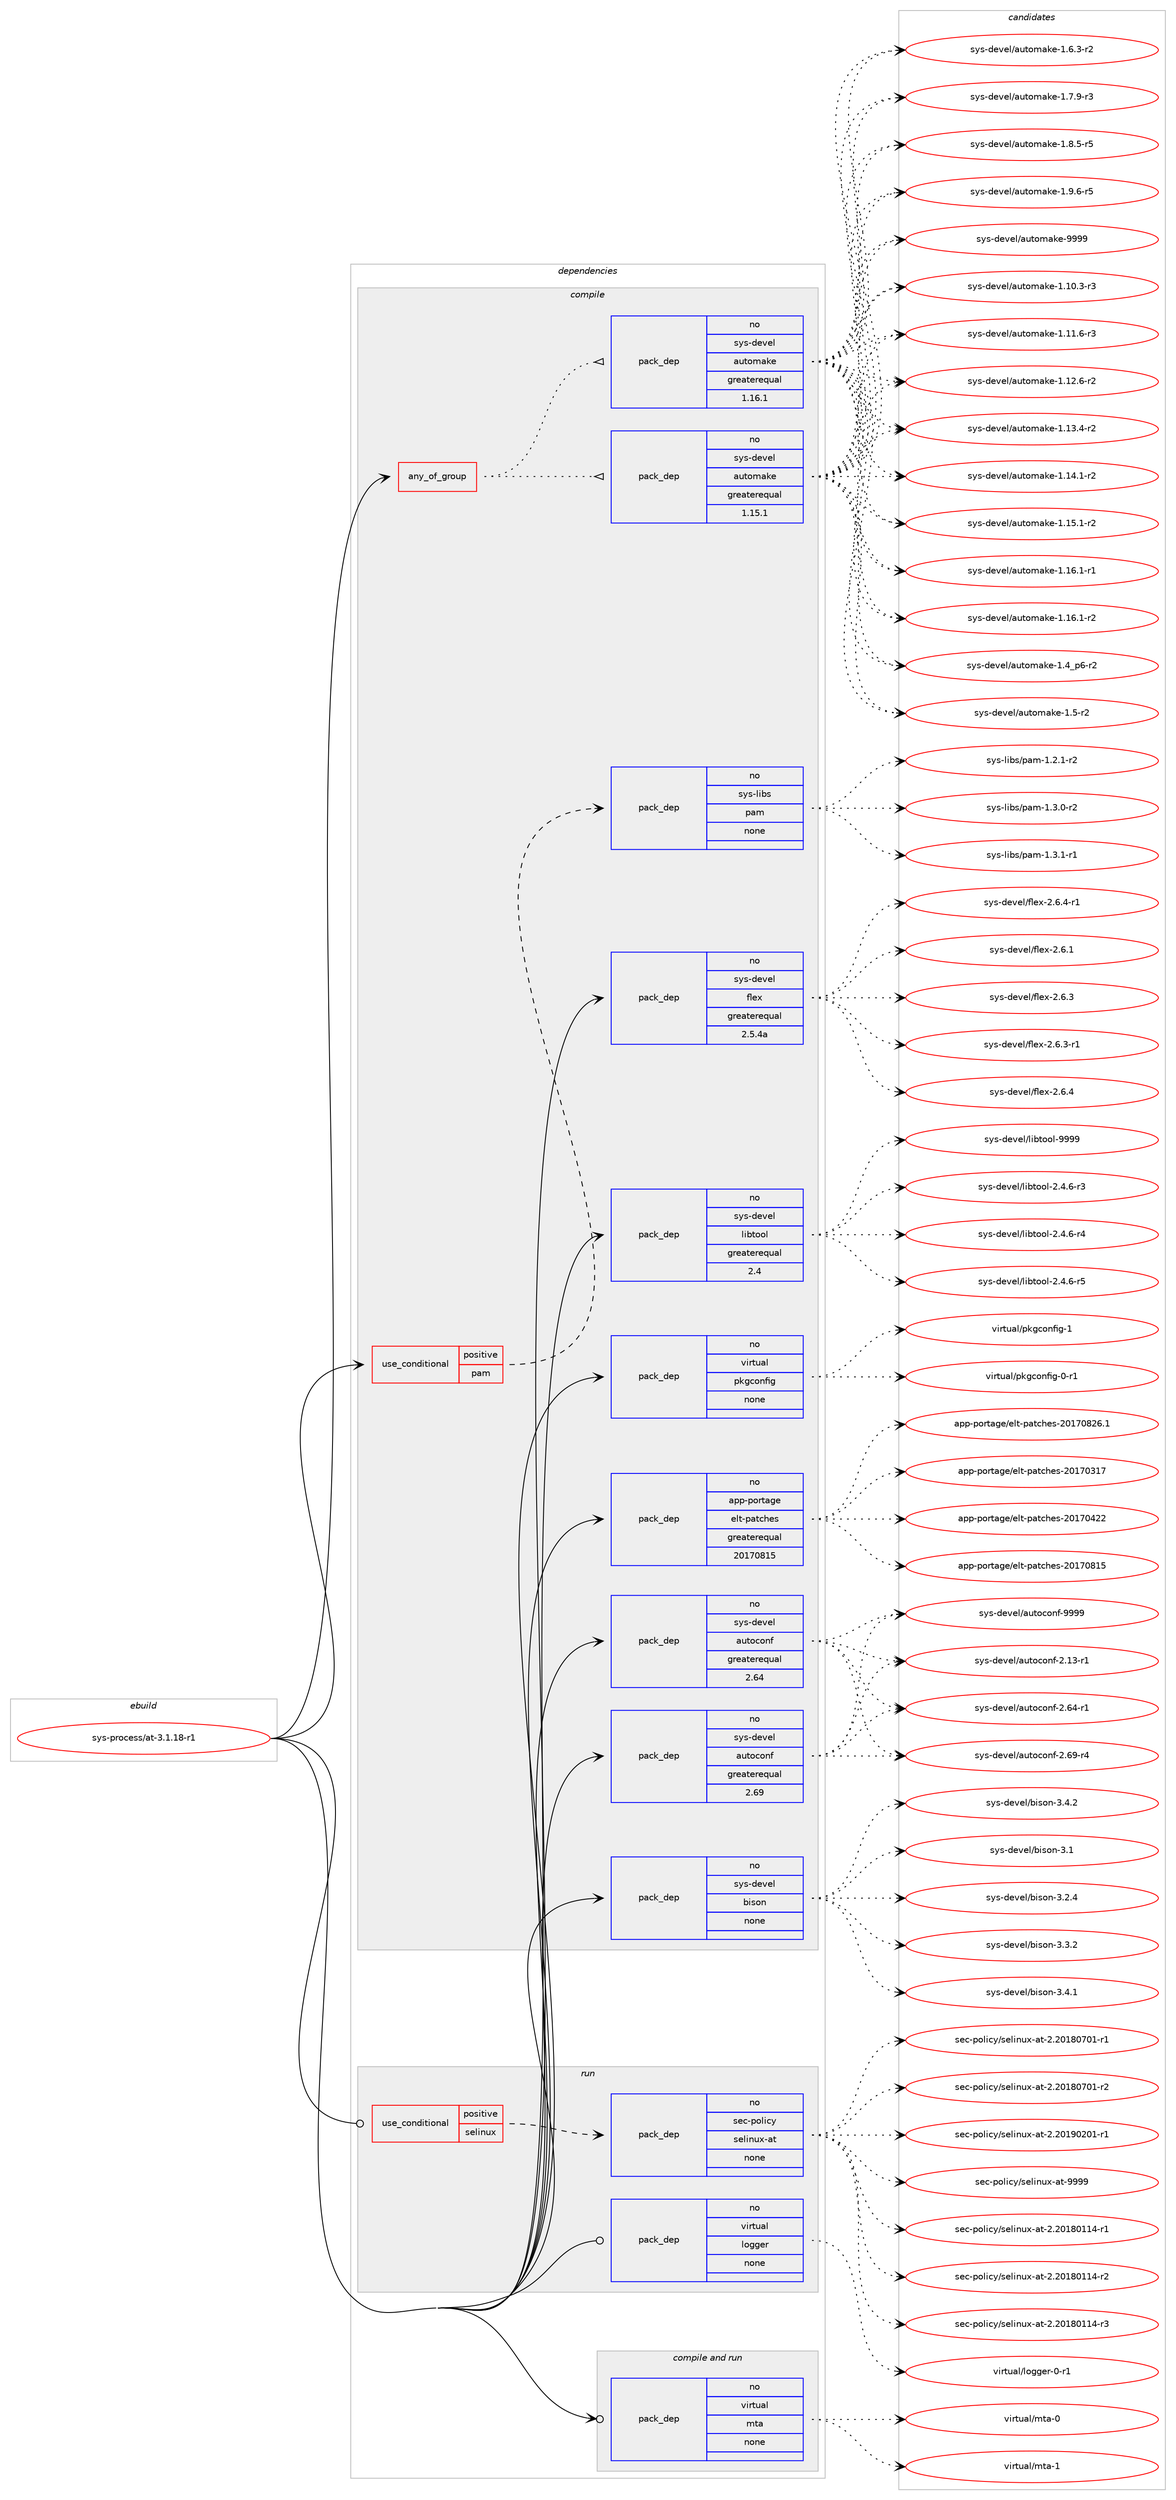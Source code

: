 digraph prolog {

# *************
# Graph options
# *************

newrank=true;
concentrate=true;
compound=true;
graph [rankdir=LR,fontname=Helvetica,fontsize=10,ranksep=1.5];#, ranksep=2.5, nodesep=0.2];
edge  [arrowhead=vee];
node  [fontname=Helvetica,fontsize=10];

# **********
# The ebuild
# **********

subgraph cluster_leftcol {
color=gray;
rank=same;
label=<<i>ebuild</i>>;
id [label="sys-process/at-3.1.18-r1", color=red, width=4, href="../sys-process/at-3.1.18-r1.svg"];
}

# ****************
# The dependencies
# ****************

subgraph cluster_midcol {
color=gray;
label=<<i>dependencies</i>>;
subgraph cluster_compile {
fillcolor="#eeeeee";
style=filled;
label=<<i>compile</i>>;
subgraph any15263 {
dependency899359 [label=<<TABLE BORDER="0" CELLBORDER="1" CELLSPACING="0" CELLPADDING="4"><TR><TD CELLPADDING="10">any_of_group</TD></TR></TABLE>>, shape=none, color=red];subgraph pack667365 {
dependency899360 [label=<<TABLE BORDER="0" CELLBORDER="1" CELLSPACING="0" CELLPADDING="4" WIDTH="220"><TR><TD ROWSPAN="6" CELLPADDING="30">pack_dep</TD></TR><TR><TD WIDTH="110">no</TD></TR><TR><TD>sys-devel</TD></TR><TR><TD>automake</TD></TR><TR><TD>greaterequal</TD></TR><TR><TD>1.16.1</TD></TR></TABLE>>, shape=none, color=blue];
}
dependency899359:e -> dependency899360:w [weight=20,style="dotted",arrowhead="oinv"];
subgraph pack667366 {
dependency899361 [label=<<TABLE BORDER="0" CELLBORDER="1" CELLSPACING="0" CELLPADDING="4" WIDTH="220"><TR><TD ROWSPAN="6" CELLPADDING="30">pack_dep</TD></TR><TR><TD WIDTH="110">no</TD></TR><TR><TD>sys-devel</TD></TR><TR><TD>automake</TD></TR><TR><TD>greaterequal</TD></TR><TR><TD>1.15.1</TD></TR></TABLE>>, shape=none, color=blue];
}
dependency899359:e -> dependency899361:w [weight=20,style="dotted",arrowhead="oinv"];
}
id:e -> dependency899359:w [weight=20,style="solid",arrowhead="vee"];
subgraph cond216167 {
dependency899362 [label=<<TABLE BORDER="0" CELLBORDER="1" CELLSPACING="0" CELLPADDING="4"><TR><TD ROWSPAN="3" CELLPADDING="10">use_conditional</TD></TR><TR><TD>positive</TD></TR><TR><TD>pam</TD></TR></TABLE>>, shape=none, color=red];
subgraph pack667367 {
dependency899363 [label=<<TABLE BORDER="0" CELLBORDER="1" CELLSPACING="0" CELLPADDING="4" WIDTH="220"><TR><TD ROWSPAN="6" CELLPADDING="30">pack_dep</TD></TR><TR><TD WIDTH="110">no</TD></TR><TR><TD>sys-libs</TD></TR><TR><TD>pam</TD></TR><TR><TD>none</TD></TR><TR><TD></TD></TR></TABLE>>, shape=none, color=blue];
}
dependency899362:e -> dependency899363:w [weight=20,style="dashed",arrowhead="vee"];
}
id:e -> dependency899362:w [weight=20,style="solid",arrowhead="vee"];
subgraph pack667368 {
dependency899364 [label=<<TABLE BORDER="0" CELLBORDER="1" CELLSPACING="0" CELLPADDING="4" WIDTH="220"><TR><TD ROWSPAN="6" CELLPADDING="30">pack_dep</TD></TR><TR><TD WIDTH="110">no</TD></TR><TR><TD>app-portage</TD></TR><TR><TD>elt-patches</TD></TR><TR><TD>greaterequal</TD></TR><TR><TD>20170815</TD></TR></TABLE>>, shape=none, color=blue];
}
id:e -> dependency899364:w [weight=20,style="solid",arrowhead="vee"];
subgraph pack667369 {
dependency899365 [label=<<TABLE BORDER="0" CELLBORDER="1" CELLSPACING="0" CELLPADDING="4" WIDTH="220"><TR><TD ROWSPAN="6" CELLPADDING="30">pack_dep</TD></TR><TR><TD WIDTH="110">no</TD></TR><TR><TD>sys-devel</TD></TR><TR><TD>autoconf</TD></TR><TR><TD>greaterequal</TD></TR><TR><TD>2.64</TD></TR></TABLE>>, shape=none, color=blue];
}
id:e -> dependency899365:w [weight=20,style="solid",arrowhead="vee"];
subgraph pack667370 {
dependency899366 [label=<<TABLE BORDER="0" CELLBORDER="1" CELLSPACING="0" CELLPADDING="4" WIDTH="220"><TR><TD ROWSPAN="6" CELLPADDING="30">pack_dep</TD></TR><TR><TD WIDTH="110">no</TD></TR><TR><TD>sys-devel</TD></TR><TR><TD>autoconf</TD></TR><TR><TD>greaterequal</TD></TR><TR><TD>2.69</TD></TR></TABLE>>, shape=none, color=blue];
}
id:e -> dependency899366:w [weight=20,style="solid",arrowhead="vee"];
subgraph pack667371 {
dependency899367 [label=<<TABLE BORDER="0" CELLBORDER="1" CELLSPACING="0" CELLPADDING="4" WIDTH="220"><TR><TD ROWSPAN="6" CELLPADDING="30">pack_dep</TD></TR><TR><TD WIDTH="110">no</TD></TR><TR><TD>sys-devel</TD></TR><TR><TD>bison</TD></TR><TR><TD>none</TD></TR><TR><TD></TD></TR></TABLE>>, shape=none, color=blue];
}
id:e -> dependency899367:w [weight=20,style="solid",arrowhead="vee"];
subgraph pack667372 {
dependency899368 [label=<<TABLE BORDER="0" CELLBORDER="1" CELLSPACING="0" CELLPADDING="4" WIDTH="220"><TR><TD ROWSPAN="6" CELLPADDING="30">pack_dep</TD></TR><TR><TD WIDTH="110">no</TD></TR><TR><TD>sys-devel</TD></TR><TR><TD>flex</TD></TR><TR><TD>greaterequal</TD></TR><TR><TD>2.5.4a</TD></TR></TABLE>>, shape=none, color=blue];
}
id:e -> dependency899368:w [weight=20,style="solid",arrowhead="vee"];
subgraph pack667373 {
dependency899369 [label=<<TABLE BORDER="0" CELLBORDER="1" CELLSPACING="0" CELLPADDING="4" WIDTH="220"><TR><TD ROWSPAN="6" CELLPADDING="30">pack_dep</TD></TR><TR><TD WIDTH="110">no</TD></TR><TR><TD>sys-devel</TD></TR><TR><TD>libtool</TD></TR><TR><TD>greaterequal</TD></TR><TR><TD>2.4</TD></TR></TABLE>>, shape=none, color=blue];
}
id:e -> dependency899369:w [weight=20,style="solid",arrowhead="vee"];
subgraph pack667374 {
dependency899370 [label=<<TABLE BORDER="0" CELLBORDER="1" CELLSPACING="0" CELLPADDING="4" WIDTH="220"><TR><TD ROWSPAN="6" CELLPADDING="30">pack_dep</TD></TR><TR><TD WIDTH="110">no</TD></TR><TR><TD>virtual</TD></TR><TR><TD>pkgconfig</TD></TR><TR><TD>none</TD></TR><TR><TD></TD></TR></TABLE>>, shape=none, color=blue];
}
id:e -> dependency899370:w [weight=20,style="solid",arrowhead="vee"];
}
subgraph cluster_compileandrun {
fillcolor="#eeeeee";
style=filled;
label=<<i>compile and run</i>>;
subgraph pack667375 {
dependency899371 [label=<<TABLE BORDER="0" CELLBORDER="1" CELLSPACING="0" CELLPADDING="4" WIDTH="220"><TR><TD ROWSPAN="6" CELLPADDING="30">pack_dep</TD></TR><TR><TD WIDTH="110">no</TD></TR><TR><TD>virtual</TD></TR><TR><TD>mta</TD></TR><TR><TD>none</TD></TR><TR><TD></TD></TR></TABLE>>, shape=none, color=blue];
}
id:e -> dependency899371:w [weight=20,style="solid",arrowhead="odotvee"];
}
subgraph cluster_run {
fillcolor="#eeeeee";
style=filled;
label=<<i>run</i>>;
subgraph cond216168 {
dependency899372 [label=<<TABLE BORDER="0" CELLBORDER="1" CELLSPACING="0" CELLPADDING="4"><TR><TD ROWSPAN="3" CELLPADDING="10">use_conditional</TD></TR><TR><TD>positive</TD></TR><TR><TD>selinux</TD></TR></TABLE>>, shape=none, color=red];
subgraph pack667376 {
dependency899373 [label=<<TABLE BORDER="0" CELLBORDER="1" CELLSPACING="0" CELLPADDING="4" WIDTH="220"><TR><TD ROWSPAN="6" CELLPADDING="30">pack_dep</TD></TR><TR><TD WIDTH="110">no</TD></TR><TR><TD>sec-policy</TD></TR><TR><TD>selinux-at</TD></TR><TR><TD>none</TD></TR><TR><TD></TD></TR></TABLE>>, shape=none, color=blue];
}
dependency899372:e -> dependency899373:w [weight=20,style="dashed",arrowhead="vee"];
}
id:e -> dependency899372:w [weight=20,style="solid",arrowhead="odot"];
subgraph pack667377 {
dependency899374 [label=<<TABLE BORDER="0" CELLBORDER="1" CELLSPACING="0" CELLPADDING="4" WIDTH="220"><TR><TD ROWSPAN="6" CELLPADDING="30">pack_dep</TD></TR><TR><TD WIDTH="110">no</TD></TR><TR><TD>virtual</TD></TR><TR><TD>logger</TD></TR><TR><TD>none</TD></TR><TR><TD></TD></TR></TABLE>>, shape=none, color=blue];
}
id:e -> dependency899374:w [weight=20,style="solid",arrowhead="odot"];
}
}

# **************
# The candidates
# **************

subgraph cluster_choices {
rank=same;
color=gray;
label=<<i>candidates</i>>;

subgraph choice667365 {
color=black;
nodesep=1;
choice11512111545100101118101108479711711611110997107101454946494846514511451 [label="sys-devel/automake-1.10.3-r3", color=red, width=4,href="../sys-devel/automake-1.10.3-r3.svg"];
choice11512111545100101118101108479711711611110997107101454946494946544511451 [label="sys-devel/automake-1.11.6-r3", color=red, width=4,href="../sys-devel/automake-1.11.6-r3.svg"];
choice11512111545100101118101108479711711611110997107101454946495046544511450 [label="sys-devel/automake-1.12.6-r2", color=red, width=4,href="../sys-devel/automake-1.12.6-r2.svg"];
choice11512111545100101118101108479711711611110997107101454946495146524511450 [label="sys-devel/automake-1.13.4-r2", color=red, width=4,href="../sys-devel/automake-1.13.4-r2.svg"];
choice11512111545100101118101108479711711611110997107101454946495246494511450 [label="sys-devel/automake-1.14.1-r2", color=red, width=4,href="../sys-devel/automake-1.14.1-r2.svg"];
choice11512111545100101118101108479711711611110997107101454946495346494511450 [label="sys-devel/automake-1.15.1-r2", color=red, width=4,href="../sys-devel/automake-1.15.1-r2.svg"];
choice11512111545100101118101108479711711611110997107101454946495446494511449 [label="sys-devel/automake-1.16.1-r1", color=red, width=4,href="../sys-devel/automake-1.16.1-r1.svg"];
choice11512111545100101118101108479711711611110997107101454946495446494511450 [label="sys-devel/automake-1.16.1-r2", color=red, width=4,href="../sys-devel/automake-1.16.1-r2.svg"];
choice115121115451001011181011084797117116111109971071014549465295112544511450 [label="sys-devel/automake-1.4_p6-r2", color=red, width=4,href="../sys-devel/automake-1.4_p6-r2.svg"];
choice11512111545100101118101108479711711611110997107101454946534511450 [label="sys-devel/automake-1.5-r2", color=red, width=4,href="../sys-devel/automake-1.5-r2.svg"];
choice115121115451001011181011084797117116111109971071014549465446514511450 [label="sys-devel/automake-1.6.3-r2", color=red, width=4,href="../sys-devel/automake-1.6.3-r2.svg"];
choice115121115451001011181011084797117116111109971071014549465546574511451 [label="sys-devel/automake-1.7.9-r3", color=red, width=4,href="../sys-devel/automake-1.7.9-r3.svg"];
choice115121115451001011181011084797117116111109971071014549465646534511453 [label="sys-devel/automake-1.8.5-r5", color=red, width=4,href="../sys-devel/automake-1.8.5-r5.svg"];
choice115121115451001011181011084797117116111109971071014549465746544511453 [label="sys-devel/automake-1.9.6-r5", color=red, width=4,href="../sys-devel/automake-1.9.6-r5.svg"];
choice115121115451001011181011084797117116111109971071014557575757 [label="sys-devel/automake-9999", color=red, width=4,href="../sys-devel/automake-9999.svg"];
dependency899360:e -> choice11512111545100101118101108479711711611110997107101454946494846514511451:w [style=dotted,weight="100"];
dependency899360:e -> choice11512111545100101118101108479711711611110997107101454946494946544511451:w [style=dotted,weight="100"];
dependency899360:e -> choice11512111545100101118101108479711711611110997107101454946495046544511450:w [style=dotted,weight="100"];
dependency899360:e -> choice11512111545100101118101108479711711611110997107101454946495146524511450:w [style=dotted,weight="100"];
dependency899360:e -> choice11512111545100101118101108479711711611110997107101454946495246494511450:w [style=dotted,weight="100"];
dependency899360:e -> choice11512111545100101118101108479711711611110997107101454946495346494511450:w [style=dotted,weight="100"];
dependency899360:e -> choice11512111545100101118101108479711711611110997107101454946495446494511449:w [style=dotted,weight="100"];
dependency899360:e -> choice11512111545100101118101108479711711611110997107101454946495446494511450:w [style=dotted,weight="100"];
dependency899360:e -> choice115121115451001011181011084797117116111109971071014549465295112544511450:w [style=dotted,weight="100"];
dependency899360:e -> choice11512111545100101118101108479711711611110997107101454946534511450:w [style=dotted,weight="100"];
dependency899360:e -> choice115121115451001011181011084797117116111109971071014549465446514511450:w [style=dotted,weight="100"];
dependency899360:e -> choice115121115451001011181011084797117116111109971071014549465546574511451:w [style=dotted,weight="100"];
dependency899360:e -> choice115121115451001011181011084797117116111109971071014549465646534511453:w [style=dotted,weight="100"];
dependency899360:e -> choice115121115451001011181011084797117116111109971071014549465746544511453:w [style=dotted,weight="100"];
dependency899360:e -> choice115121115451001011181011084797117116111109971071014557575757:w [style=dotted,weight="100"];
}
subgraph choice667366 {
color=black;
nodesep=1;
choice11512111545100101118101108479711711611110997107101454946494846514511451 [label="sys-devel/automake-1.10.3-r3", color=red, width=4,href="../sys-devel/automake-1.10.3-r3.svg"];
choice11512111545100101118101108479711711611110997107101454946494946544511451 [label="sys-devel/automake-1.11.6-r3", color=red, width=4,href="../sys-devel/automake-1.11.6-r3.svg"];
choice11512111545100101118101108479711711611110997107101454946495046544511450 [label="sys-devel/automake-1.12.6-r2", color=red, width=4,href="../sys-devel/automake-1.12.6-r2.svg"];
choice11512111545100101118101108479711711611110997107101454946495146524511450 [label="sys-devel/automake-1.13.4-r2", color=red, width=4,href="../sys-devel/automake-1.13.4-r2.svg"];
choice11512111545100101118101108479711711611110997107101454946495246494511450 [label="sys-devel/automake-1.14.1-r2", color=red, width=4,href="../sys-devel/automake-1.14.1-r2.svg"];
choice11512111545100101118101108479711711611110997107101454946495346494511450 [label="sys-devel/automake-1.15.1-r2", color=red, width=4,href="../sys-devel/automake-1.15.1-r2.svg"];
choice11512111545100101118101108479711711611110997107101454946495446494511449 [label="sys-devel/automake-1.16.1-r1", color=red, width=4,href="../sys-devel/automake-1.16.1-r1.svg"];
choice11512111545100101118101108479711711611110997107101454946495446494511450 [label="sys-devel/automake-1.16.1-r2", color=red, width=4,href="../sys-devel/automake-1.16.1-r2.svg"];
choice115121115451001011181011084797117116111109971071014549465295112544511450 [label="sys-devel/automake-1.4_p6-r2", color=red, width=4,href="../sys-devel/automake-1.4_p6-r2.svg"];
choice11512111545100101118101108479711711611110997107101454946534511450 [label="sys-devel/automake-1.5-r2", color=red, width=4,href="../sys-devel/automake-1.5-r2.svg"];
choice115121115451001011181011084797117116111109971071014549465446514511450 [label="sys-devel/automake-1.6.3-r2", color=red, width=4,href="../sys-devel/automake-1.6.3-r2.svg"];
choice115121115451001011181011084797117116111109971071014549465546574511451 [label="sys-devel/automake-1.7.9-r3", color=red, width=4,href="../sys-devel/automake-1.7.9-r3.svg"];
choice115121115451001011181011084797117116111109971071014549465646534511453 [label="sys-devel/automake-1.8.5-r5", color=red, width=4,href="../sys-devel/automake-1.8.5-r5.svg"];
choice115121115451001011181011084797117116111109971071014549465746544511453 [label="sys-devel/automake-1.9.6-r5", color=red, width=4,href="../sys-devel/automake-1.9.6-r5.svg"];
choice115121115451001011181011084797117116111109971071014557575757 [label="sys-devel/automake-9999", color=red, width=4,href="../sys-devel/automake-9999.svg"];
dependency899361:e -> choice11512111545100101118101108479711711611110997107101454946494846514511451:w [style=dotted,weight="100"];
dependency899361:e -> choice11512111545100101118101108479711711611110997107101454946494946544511451:w [style=dotted,weight="100"];
dependency899361:e -> choice11512111545100101118101108479711711611110997107101454946495046544511450:w [style=dotted,weight="100"];
dependency899361:e -> choice11512111545100101118101108479711711611110997107101454946495146524511450:w [style=dotted,weight="100"];
dependency899361:e -> choice11512111545100101118101108479711711611110997107101454946495246494511450:w [style=dotted,weight="100"];
dependency899361:e -> choice11512111545100101118101108479711711611110997107101454946495346494511450:w [style=dotted,weight="100"];
dependency899361:e -> choice11512111545100101118101108479711711611110997107101454946495446494511449:w [style=dotted,weight="100"];
dependency899361:e -> choice11512111545100101118101108479711711611110997107101454946495446494511450:w [style=dotted,weight="100"];
dependency899361:e -> choice115121115451001011181011084797117116111109971071014549465295112544511450:w [style=dotted,weight="100"];
dependency899361:e -> choice11512111545100101118101108479711711611110997107101454946534511450:w [style=dotted,weight="100"];
dependency899361:e -> choice115121115451001011181011084797117116111109971071014549465446514511450:w [style=dotted,weight="100"];
dependency899361:e -> choice115121115451001011181011084797117116111109971071014549465546574511451:w [style=dotted,weight="100"];
dependency899361:e -> choice115121115451001011181011084797117116111109971071014549465646534511453:w [style=dotted,weight="100"];
dependency899361:e -> choice115121115451001011181011084797117116111109971071014549465746544511453:w [style=dotted,weight="100"];
dependency899361:e -> choice115121115451001011181011084797117116111109971071014557575757:w [style=dotted,weight="100"];
}
subgraph choice667367 {
color=black;
nodesep=1;
choice115121115451081059811547112971094549465046494511450 [label="sys-libs/pam-1.2.1-r2", color=red, width=4,href="../sys-libs/pam-1.2.1-r2.svg"];
choice115121115451081059811547112971094549465146484511450 [label="sys-libs/pam-1.3.0-r2", color=red, width=4,href="../sys-libs/pam-1.3.0-r2.svg"];
choice115121115451081059811547112971094549465146494511449 [label="sys-libs/pam-1.3.1-r1", color=red, width=4,href="../sys-libs/pam-1.3.1-r1.svg"];
dependency899363:e -> choice115121115451081059811547112971094549465046494511450:w [style=dotted,weight="100"];
dependency899363:e -> choice115121115451081059811547112971094549465146484511450:w [style=dotted,weight="100"];
dependency899363:e -> choice115121115451081059811547112971094549465146494511449:w [style=dotted,weight="100"];
}
subgraph choice667368 {
color=black;
nodesep=1;
choice97112112451121111141169710310147101108116451129711699104101115455048495548514955 [label="app-portage/elt-patches-20170317", color=red, width=4,href="../app-portage/elt-patches-20170317.svg"];
choice97112112451121111141169710310147101108116451129711699104101115455048495548525050 [label="app-portage/elt-patches-20170422", color=red, width=4,href="../app-portage/elt-patches-20170422.svg"];
choice97112112451121111141169710310147101108116451129711699104101115455048495548564953 [label="app-portage/elt-patches-20170815", color=red, width=4,href="../app-portage/elt-patches-20170815.svg"];
choice971121124511211111411697103101471011081164511297116991041011154550484955485650544649 [label="app-portage/elt-patches-20170826.1", color=red, width=4,href="../app-portage/elt-patches-20170826.1.svg"];
dependency899364:e -> choice97112112451121111141169710310147101108116451129711699104101115455048495548514955:w [style=dotted,weight="100"];
dependency899364:e -> choice97112112451121111141169710310147101108116451129711699104101115455048495548525050:w [style=dotted,weight="100"];
dependency899364:e -> choice97112112451121111141169710310147101108116451129711699104101115455048495548564953:w [style=dotted,weight="100"];
dependency899364:e -> choice971121124511211111411697103101471011081164511297116991041011154550484955485650544649:w [style=dotted,weight="100"];
}
subgraph choice667369 {
color=black;
nodesep=1;
choice1151211154510010111810110847971171161119911111010245504649514511449 [label="sys-devel/autoconf-2.13-r1", color=red, width=4,href="../sys-devel/autoconf-2.13-r1.svg"];
choice1151211154510010111810110847971171161119911111010245504654524511449 [label="sys-devel/autoconf-2.64-r1", color=red, width=4,href="../sys-devel/autoconf-2.64-r1.svg"];
choice1151211154510010111810110847971171161119911111010245504654574511452 [label="sys-devel/autoconf-2.69-r4", color=red, width=4,href="../sys-devel/autoconf-2.69-r4.svg"];
choice115121115451001011181011084797117116111991111101024557575757 [label="sys-devel/autoconf-9999", color=red, width=4,href="../sys-devel/autoconf-9999.svg"];
dependency899365:e -> choice1151211154510010111810110847971171161119911111010245504649514511449:w [style=dotted,weight="100"];
dependency899365:e -> choice1151211154510010111810110847971171161119911111010245504654524511449:w [style=dotted,weight="100"];
dependency899365:e -> choice1151211154510010111810110847971171161119911111010245504654574511452:w [style=dotted,weight="100"];
dependency899365:e -> choice115121115451001011181011084797117116111991111101024557575757:w [style=dotted,weight="100"];
}
subgraph choice667370 {
color=black;
nodesep=1;
choice1151211154510010111810110847971171161119911111010245504649514511449 [label="sys-devel/autoconf-2.13-r1", color=red, width=4,href="../sys-devel/autoconf-2.13-r1.svg"];
choice1151211154510010111810110847971171161119911111010245504654524511449 [label="sys-devel/autoconf-2.64-r1", color=red, width=4,href="../sys-devel/autoconf-2.64-r1.svg"];
choice1151211154510010111810110847971171161119911111010245504654574511452 [label="sys-devel/autoconf-2.69-r4", color=red, width=4,href="../sys-devel/autoconf-2.69-r4.svg"];
choice115121115451001011181011084797117116111991111101024557575757 [label="sys-devel/autoconf-9999", color=red, width=4,href="../sys-devel/autoconf-9999.svg"];
dependency899366:e -> choice1151211154510010111810110847971171161119911111010245504649514511449:w [style=dotted,weight="100"];
dependency899366:e -> choice1151211154510010111810110847971171161119911111010245504654524511449:w [style=dotted,weight="100"];
dependency899366:e -> choice1151211154510010111810110847971171161119911111010245504654574511452:w [style=dotted,weight="100"];
dependency899366:e -> choice115121115451001011181011084797117116111991111101024557575757:w [style=dotted,weight="100"];
}
subgraph choice667371 {
color=black;
nodesep=1;
choice11512111545100101118101108479810511511111045514649 [label="sys-devel/bison-3.1", color=red, width=4,href="../sys-devel/bison-3.1.svg"];
choice115121115451001011181011084798105115111110455146504652 [label="sys-devel/bison-3.2.4", color=red, width=4,href="../sys-devel/bison-3.2.4.svg"];
choice115121115451001011181011084798105115111110455146514650 [label="sys-devel/bison-3.3.2", color=red, width=4,href="../sys-devel/bison-3.3.2.svg"];
choice115121115451001011181011084798105115111110455146524649 [label="sys-devel/bison-3.4.1", color=red, width=4,href="../sys-devel/bison-3.4.1.svg"];
choice115121115451001011181011084798105115111110455146524650 [label="sys-devel/bison-3.4.2", color=red, width=4,href="../sys-devel/bison-3.4.2.svg"];
dependency899367:e -> choice11512111545100101118101108479810511511111045514649:w [style=dotted,weight="100"];
dependency899367:e -> choice115121115451001011181011084798105115111110455146504652:w [style=dotted,weight="100"];
dependency899367:e -> choice115121115451001011181011084798105115111110455146514650:w [style=dotted,weight="100"];
dependency899367:e -> choice115121115451001011181011084798105115111110455146524649:w [style=dotted,weight="100"];
dependency899367:e -> choice115121115451001011181011084798105115111110455146524650:w [style=dotted,weight="100"];
}
subgraph choice667372 {
color=black;
nodesep=1;
choice1151211154510010111810110847102108101120455046544649 [label="sys-devel/flex-2.6.1", color=red, width=4,href="../sys-devel/flex-2.6.1.svg"];
choice1151211154510010111810110847102108101120455046544651 [label="sys-devel/flex-2.6.3", color=red, width=4,href="../sys-devel/flex-2.6.3.svg"];
choice11512111545100101118101108471021081011204550465446514511449 [label="sys-devel/flex-2.6.3-r1", color=red, width=4,href="../sys-devel/flex-2.6.3-r1.svg"];
choice1151211154510010111810110847102108101120455046544652 [label="sys-devel/flex-2.6.4", color=red, width=4,href="../sys-devel/flex-2.6.4.svg"];
choice11512111545100101118101108471021081011204550465446524511449 [label="sys-devel/flex-2.6.4-r1", color=red, width=4,href="../sys-devel/flex-2.6.4-r1.svg"];
dependency899368:e -> choice1151211154510010111810110847102108101120455046544649:w [style=dotted,weight="100"];
dependency899368:e -> choice1151211154510010111810110847102108101120455046544651:w [style=dotted,weight="100"];
dependency899368:e -> choice11512111545100101118101108471021081011204550465446514511449:w [style=dotted,weight="100"];
dependency899368:e -> choice1151211154510010111810110847102108101120455046544652:w [style=dotted,weight="100"];
dependency899368:e -> choice11512111545100101118101108471021081011204550465446524511449:w [style=dotted,weight="100"];
}
subgraph choice667373 {
color=black;
nodesep=1;
choice1151211154510010111810110847108105981161111111084550465246544511451 [label="sys-devel/libtool-2.4.6-r3", color=red, width=4,href="../sys-devel/libtool-2.4.6-r3.svg"];
choice1151211154510010111810110847108105981161111111084550465246544511452 [label="sys-devel/libtool-2.4.6-r4", color=red, width=4,href="../sys-devel/libtool-2.4.6-r4.svg"];
choice1151211154510010111810110847108105981161111111084550465246544511453 [label="sys-devel/libtool-2.4.6-r5", color=red, width=4,href="../sys-devel/libtool-2.4.6-r5.svg"];
choice1151211154510010111810110847108105981161111111084557575757 [label="sys-devel/libtool-9999", color=red, width=4,href="../sys-devel/libtool-9999.svg"];
dependency899369:e -> choice1151211154510010111810110847108105981161111111084550465246544511451:w [style=dotted,weight="100"];
dependency899369:e -> choice1151211154510010111810110847108105981161111111084550465246544511452:w [style=dotted,weight="100"];
dependency899369:e -> choice1151211154510010111810110847108105981161111111084550465246544511453:w [style=dotted,weight="100"];
dependency899369:e -> choice1151211154510010111810110847108105981161111111084557575757:w [style=dotted,weight="100"];
}
subgraph choice667374 {
color=black;
nodesep=1;
choice11810511411611797108471121071039911111010210510345484511449 [label="virtual/pkgconfig-0-r1", color=red, width=4,href="../virtual/pkgconfig-0-r1.svg"];
choice1181051141161179710847112107103991111101021051034549 [label="virtual/pkgconfig-1", color=red, width=4,href="../virtual/pkgconfig-1.svg"];
dependency899370:e -> choice11810511411611797108471121071039911111010210510345484511449:w [style=dotted,weight="100"];
dependency899370:e -> choice1181051141161179710847112107103991111101021051034549:w [style=dotted,weight="100"];
}
subgraph choice667375 {
color=black;
nodesep=1;
choice1181051141161179710847109116974548 [label="virtual/mta-0", color=red, width=4,href="../virtual/mta-0.svg"];
choice1181051141161179710847109116974549 [label="virtual/mta-1", color=red, width=4,href="../virtual/mta-1.svg"];
dependency899371:e -> choice1181051141161179710847109116974548:w [style=dotted,weight="100"];
dependency899371:e -> choice1181051141161179710847109116974549:w [style=dotted,weight="100"];
}
subgraph choice667376 {
color=black;
nodesep=1;
choice11510199451121111081059912147115101108105110117120459711645504650484956484949524511449 [label="sec-policy/selinux-at-2.20180114-r1", color=red, width=4,href="../sec-policy/selinux-at-2.20180114-r1.svg"];
choice11510199451121111081059912147115101108105110117120459711645504650484956484949524511450 [label="sec-policy/selinux-at-2.20180114-r2", color=red, width=4,href="../sec-policy/selinux-at-2.20180114-r2.svg"];
choice11510199451121111081059912147115101108105110117120459711645504650484956484949524511451 [label="sec-policy/selinux-at-2.20180114-r3", color=red, width=4,href="../sec-policy/selinux-at-2.20180114-r3.svg"];
choice11510199451121111081059912147115101108105110117120459711645504650484956485548494511449 [label="sec-policy/selinux-at-2.20180701-r1", color=red, width=4,href="../sec-policy/selinux-at-2.20180701-r1.svg"];
choice11510199451121111081059912147115101108105110117120459711645504650484956485548494511450 [label="sec-policy/selinux-at-2.20180701-r2", color=red, width=4,href="../sec-policy/selinux-at-2.20180701-r2.svg"];
choice11510199451121111081059912147115101108105110117120459711645504650484957485048494511449 [label="sec-policy/selinux-at-2.20190201-r1", color=red, width=4,href="../sec-policy/selinux-at-2.20190201-r1.svg"];
choice1151019945112111108105991214711510110810511011712045971164557575757 [label="sec-policy/selinux-at-9999", color=red, width=4,href="../sec-policy/selinux-at-9999.svg"];
dependency899373:e -> choice11510199451121111081059912147115101108105110117120459711645504650484956484949524511449:w [style=dotted,weight="100"];
dependency899373:e -> choice11510199451121111081059912147115101108105110117120459711645504650484956484949524511450:w [style=dotted,weight="100"];
dependency899373:e -> choice11510199451121111081059912147115101108105110117120459711645504650484956484949524511451:w [style=dotted,weight="100"];
dependency899373:e -> choice11510199451121111081059912147115101108105110117120459711645504650484956485548494511449:w [style=dotted,weight="100"];
dependency899373:e -> choice11510199451121111081059912147115101108105110117120459711645504650484956485548494511450:w [style=dotted,weight="100"];
dependency899373:e -> choice11510199451121111081059912147115101108105110117120459711645504650484957485048494511449:w [style=dotted,weight="100"];
dependency899373:e -> choice1151019945112111108105991214711510110810511011712045971164557575757:w [style=dotted,weight="100"];
}
subgraph choice667377 {
color=black;
nodesep=1;
choice118105114116117971084710811110310310111445484511449 [label="virtual/logger-0-r1", color=red, width=4,href="../virtual/logger-0-r1.svg"];
dependency899374:e -> choice118105114116117971084710811110310310111445484511449:w [style=dotted,weight="100"];
}
}

}
